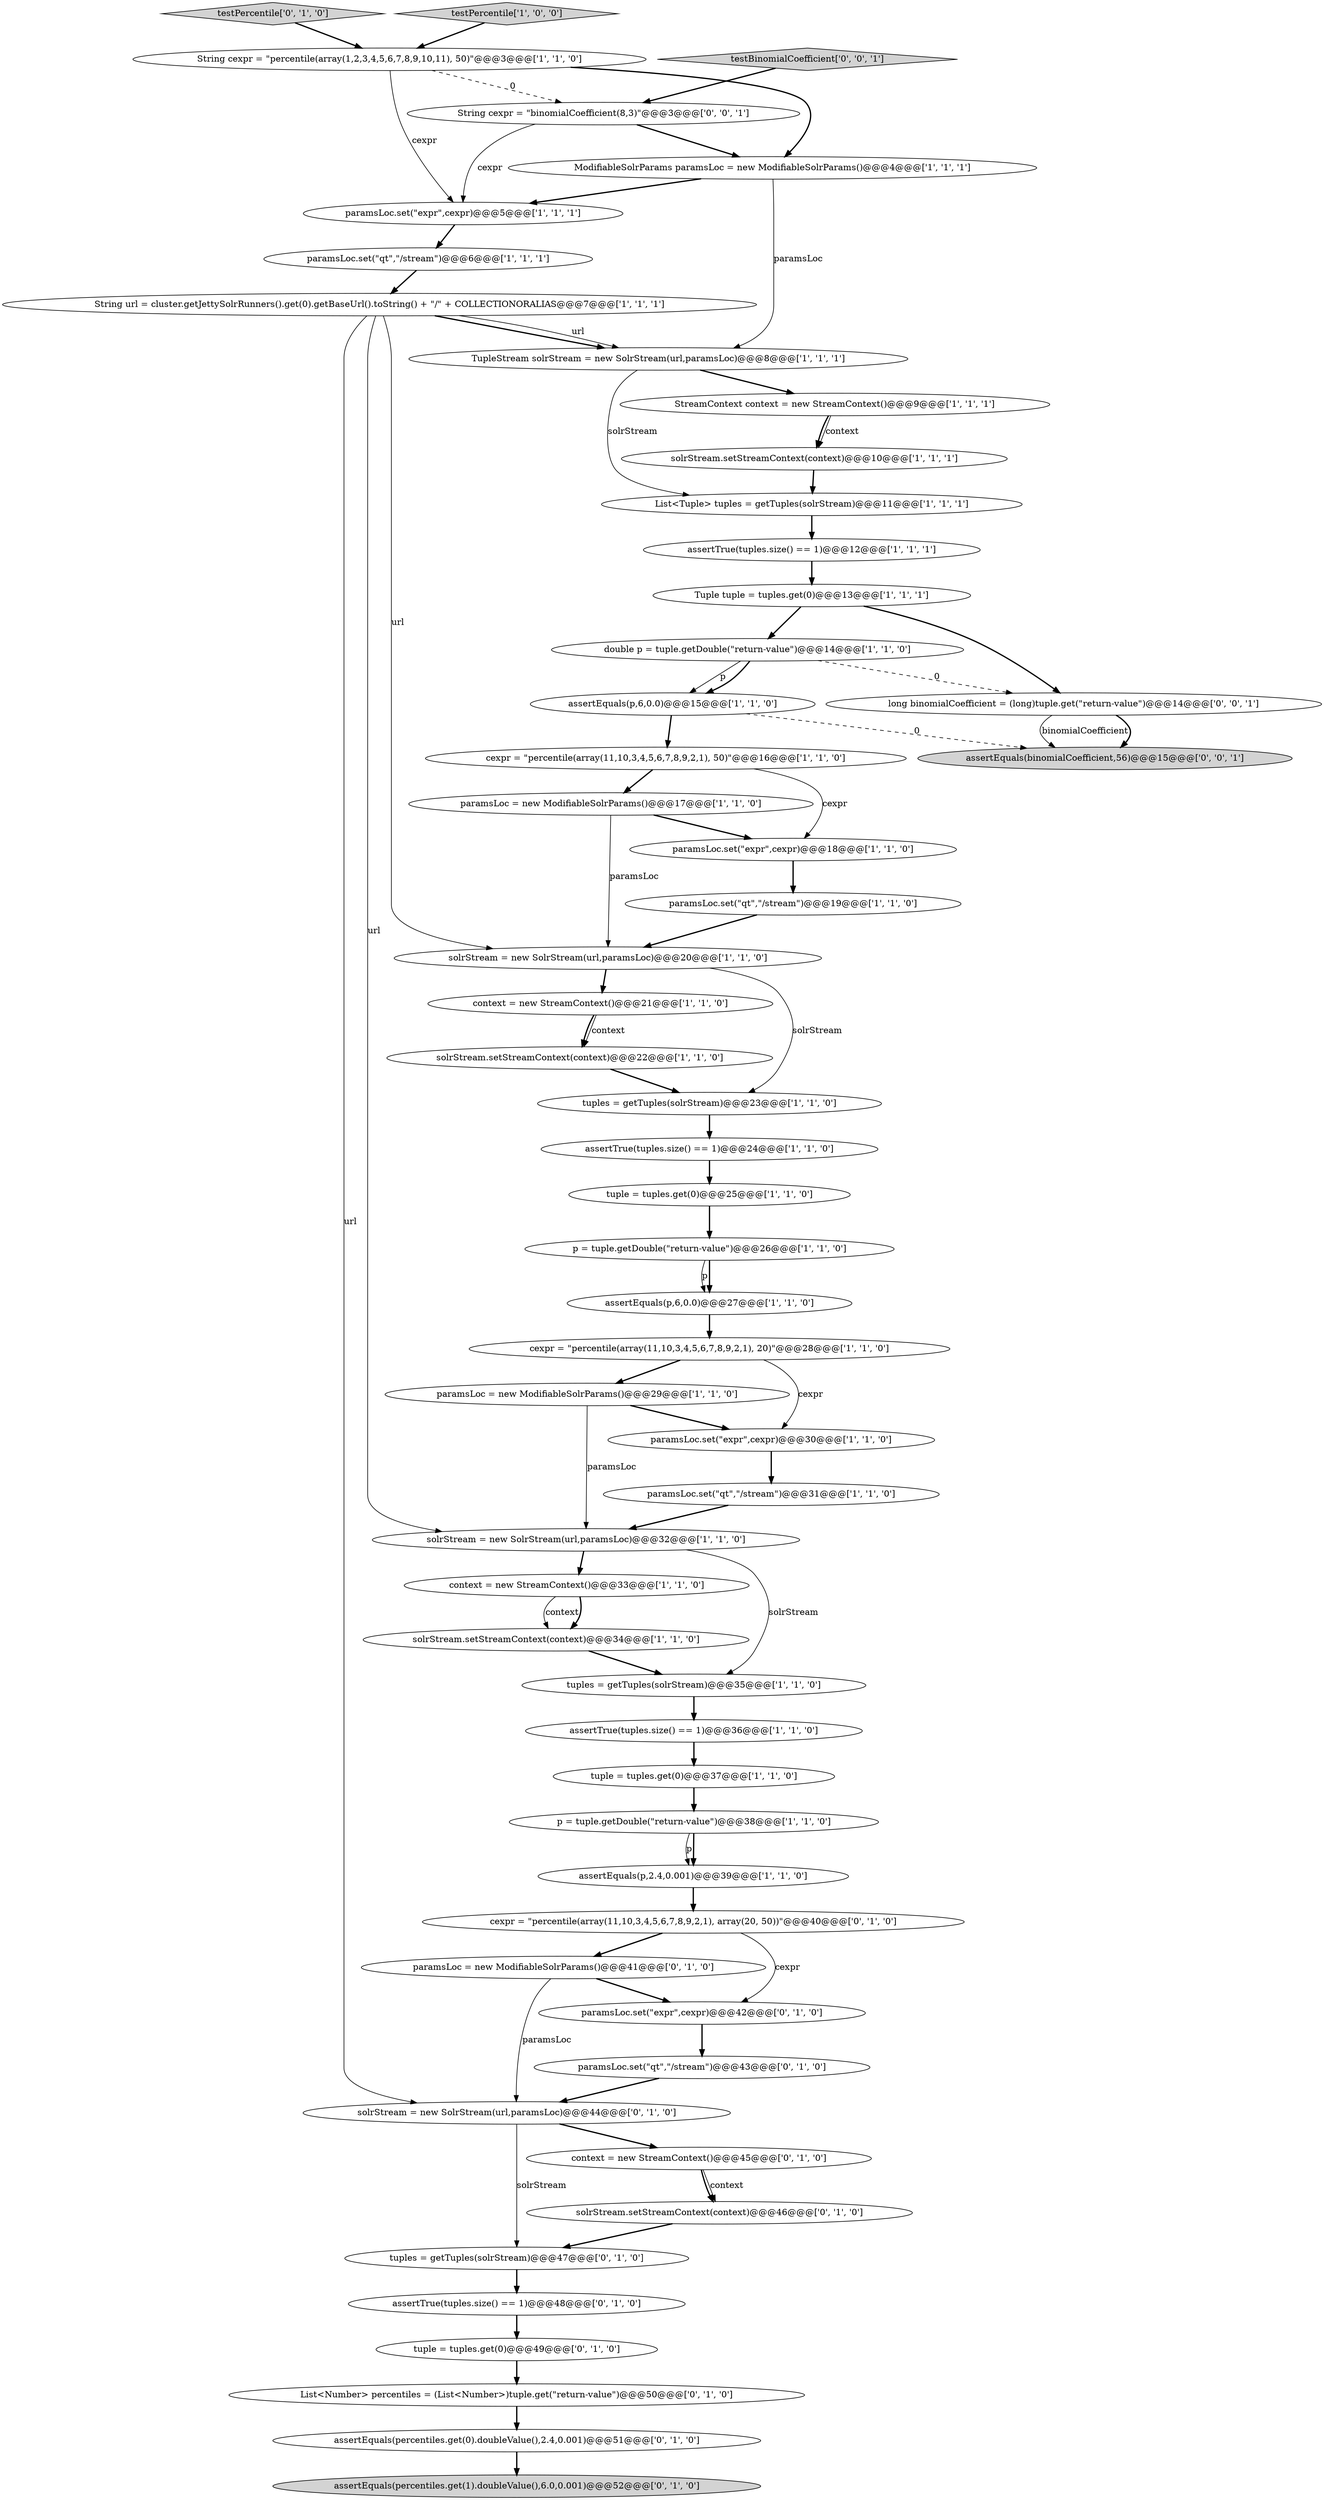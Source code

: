 digraph {
2 [style = filled, label = "assertEquals(p,2.4,0.001)@@@39@@@['1', '1', '0']", fillcolor = white, shape = ellipse image = "AAA0AAABBB1BBB"];
22 [style = filled, label = "paramsLoc.set(\"qt\",\"/stream\")@@@6@@@['1', '1', '1']", fillcolor = white, shape = ellipse image = "AAA0AAABBB1BBB"];
11 [style = filled, label = "List<Tuple> tuples = getTuples(solrStream)@@@11@@@['1', '1', '1']", fillcolor = white, shape = ellipse image = "AAA0AAABBB1BBB"];
0 [style = filled, label = "String url = cluster.getJettySolrRunners().get(0).getBaseUrl().toString() + \"/\" + COLLECTIONORALIAS@@@7@@@['1', '1', '1']", fillcolor = white, shape = ellipse image = "AAA0AAABBB1BBB"];
18 [style = filled, label = "solrStream.setStreamContext(context)@@@34@@@['1', '1', '0']", fillcolor = white, shape = ellipse image = "AAA0AAABBB1BBB"];
33 [style = filled, label = "String cexpr = \"percentile(array(1,2,3,4,5,6,7,8,9,10,11), 50)\"@@@3@@@['1', '1', '0']", fillcolor = white, shape = ellipse image = "AAA0AAABBB1BBB"];
26 [style = filled, label = "cexpr = \"percentile(array(11,10,3,4,5,6,7,8,9,2,1), 20)\"@@@28@@@['1', '1', '0']", fillcolor = white, shape = ellipse image = "AAA0AAABBB1BBB"];
23 [style = filled, label = "tuples = getTuples(solrStream)@@@35@@@['1', '1', '0']", fillcolor = white, shape = ellipse image = "AAA0AAABBB1BBB"];
7 [style = filled, label = "double p = tuple.getDouble(\"return-value\")@@@14@@@['1', '1', '0']", fillcolor = white, shape = ellipse image = "AAA0AAABBB1BBB"];
43 [style = filled, label = "assertEquals(percentiles.get(1).doubleValue(),6.0,0.001)@@@52@@@['0', '1', '0']", fillcolor = lightgray, shape = ellipse image = "AAA1AAABBB2BBB"];
50 [style = filled, label = "assertEquals(percentiles.get(0).doubleValue(),2.4,0.001)@@@51@@@['0', '1', '0']", fillcolor = white, shape = ellipse image = "AAA1AAABBB2BBB"];
17 [style = filled, label = "paramsLoc = new ModifiableSolrParams()@@@17@@@['1', '1', '0']", fillcolor = white, shape = ellipse image = "AAA0AAABBB1BBB"];
37 [style = filled, label = "paramsLoc.set(\"expr\",cexpr)@@@18@@@['1', '1', '0']", fillcolor = white, shape = ellipse image = "AAA0AAABBB1BBB"];
3 [style = filled, label = "TupleStream solrStream = new SolrStream(url,paramsLoc)@@@8@@@['1', '1', '1']", fillcolor = white, shape = ellipse image = "AAA0AAABBB1BBB"];
31 [style = filled, label = "solrStream.setStreamContext(context)@@@10@@@['1', '1', '1']", fillcolor = white, shape = ellipse image = "AAA0AAABBB1BBB"];
41 [style = filled, label = "solrStream = new SolrStream(url,paramsLoc)@@@44@@@['0', '1', '0']", fillcolor = white, shape = ellipse image = "AAA1AAABBB2BBB"];
6 [style = filled, label = "assertEquals(p,6,0.0)@@@15@@@['1', '1', '0']", fillcolor = white, shape = ellipse image = "AAA0AAABBB1BBB"];
42 [style = filled, label = "List<Number> percentiles = (List<Number>)tuple.get(\"return-value\")@@@50@@@['0', '1', '0']", fillcolor = white, shape = ellipse image = "AAA1AAABBB2BBB"];
53 [style = filled, label = "long binomialCoefficient = (long)tuple.get(\"return-value\")@@@14@@@['0', '0', '1']", fillcolor = white, shape = ellipse image = "AAA0AAABBB3BBB"];
40 [style = filled, label = "cexpr = \"percentile(array(11,10,3,4,5,6,7,8,9,2,1), array(20, 50))\"@@@40@@@['0', '1', '0']", fillcolor = white, shape = ellipse image = "AAA1AAABBB2BBB"];
8 [style = filled, label = "assertTrue(tuples.size() == 1)@@@36@@@['1', '1', '0']", fillcolor = white, shape = ellipse image = "AAA0AAABBB1BBB"];
47 [style = filled, label = "context = new StreamContext()@@@45@@@['0', '1', '0']", fillcolor = white, shape = ellipse image = "AAA1AAABBB2BBB"];
19 [style = filled, label = "p = tuple.getDouble(\"return-value\")@@@38@@@['1', '1', '0']", fillcolor = white, shape = ellipse image = "AAA0AAABBB1BBB"];
15 [style = filled, label = "tuple = tuples.get(0)@@@25@@@['1', '1', '0']", fillcolor = white, shape = ellipse image = "AAA0AAABBB1BBB"];
55 [style = filled, label = "String cexpr = \"binomialCoefficient(8,3)\"@@@3@@@['0', '0', '1']", fillcolor = white, shape = ellipse image = "AAA0AAABBB3BBB"];
30 [style = filled, label = "StreamContext context = new StreamContext()@@@9@@@['1', '1', '1']", fillcolor = white, shape = ellipse image = "AAA0AAABBB1BBB"];
29 [style = filled, label = "paramsLoc.set(\"expr\",cexpr)@@@5@@@['1', '1', '1']", fillcolor = white, shape = ellipse image = "AAA0AAABBB1BBB"];
16 [style = filled, label = "paramsLoc.set(\"expr\",cexpr)@@@30@@@['1', '1', '0']", fillcolor = white, shape = ellipse image = "AAA0AAABBB1BBB"];
25 [style = filled, label = "assertEquals(p,6,0.0)@@@27@@@['1', '1', '0']", fillcolor = white, shape = ellipse image = "AAA0AAABBB1BBB"];
28 [style = filled, label = "ModifiableSolrParams paramsLoc = new ModifiableSolrParams()@@@4@@@['1', '1', '1']", fillcolor = white, shape = ellipse image = "AAA0AAABBB1BBB"];
14 [style = filled, label = "tuples = getTuples(solrStream)@@@23@@@['1', '1', '0']", fillcolor = white, shape = ellipse image = "AAA0AAABBB1BBB"];
5 [style = filled, label = "paramsLoc = new ModifiableSolrParams()@@@29@@@['1', '1', '0']", fillcolor = white, shape = ellipse image = "AAA0AAABBB1BBB"];
44 [style = filled, label = "paramsLoc = new ModifiableSolrParams()@@@41@@@['0', '1', '0']", fillcolor = white, shape = ellipse image = "AAA1AAABBB2BBB"];
48 [style = filled, label = "paramsLoc.set(\"expr\",cexpr)@@@42@@@['0', '1', '0']", fillcolor = white, shape = ellipse image = "AAA1AAABBB2BBB"];
12 [style = filled, label = "solrStream.setStreamContext(context)@@@22@@@['1', '1', '0']", fillcolor = white, shape = ellipse image = "AAA0AAABBB1BBB"];
27 [style = filled, label = "context = new StreamContext()@@@33@@@['1', '1', '0']", fillcolor = white, shape = ellipse image = "AAA0AAABBB1BBB"];
13 [style = filled, label = "solrStream = new SolrStream(url,paramsLoc)@@@20@@@['1', '1', '0']", fillcolor = white, shape = ellipse image = "AAA0AAABBB1BBB"];
1 [style = filled, label = "context = new StreamContext()@@@21@@@['1', '1', '0']", fillcolor = white, shape = ellipse image = "AAA0AAABBB1BBB"];
32 [style = filled, label = "Tuple tuple = tuples.get(0)@@@13@@@['1', '1', '1']", fillcolor = white, shape = ellipse image = "AAA0AAABBB1BBB"];
35 [style = filled, label = "paramsLoc.set(\"qt\",\"/stream\")@@@19@@@['1', '1', '0']", fillcolor = white, shape = ellipse image = "AAA0AAABBB1BBB"];
38 [style = filled, label = "assertTrue(tuples.size() == 1)@@@48@@@['0', '1', '0']", fillcolor = white, shape = ellipse image = "AAA1AAABBB2BBB"];
46 [style = filled, label = "paramsLoc.set(\"qt\",\"/stream\")@@@43@@@['0', '1', '0']", fillcolor = white, shape = ellipse image = "AAA1AAABBB2BBB"];
39 [style = filled, label = "tuple = tuples.get(0)@@@49@@@['0', '1', '0']", fillcolor = white, shape = ellipse image = "AAA1AAABBB2BBB"];
21 [style = filled, label = "paramsLoc.set(\"qt\",\"/stream\")@@@31@@@['1', '1', '0']", fillcolor = white, shape = ellipse image = "AAA0AAABBB1BBB"];
36 [style = filled, label = "tuple = tuples.get(0)@@@37@@@['1', '1', '0']", fillcolor = white, shape = ellipse image = "AAA0AAABBB1BBB"];
34 [style = filled, label = "cexpr = \"percentile(array(11,10,3,4,5,6,7,8,9,2,1), 50)\"@@@16@@@['1', '1', '0']", fillcolor = white, shape = ellipse image = "AAA0AAABBB1BBB"];
10 [style = filled, label = "solrStream = new SolrStream(url,paramsLoc)@@@32@@@['1', '1', '0']", fillcolor = white, shape = ellipse image = "AAA0AAABBB1BBB"];
49 [style = filled, label = "testPercentile['0', '1', '0']", fillcolor = lightgray, shape = diamond image = "AAA0AAABBB2BBB"];
20 [style = filled, label = "testPercentile['1', '0', '0']", fillcolor = lightgray, shape = diamond image = "AAA0AAABBB1BBB"];
4 [style = filled, label = "p = tuple.getDouble(\"return-value\")@@@26@@@['1', '1', '0']", fillcolor = white, shape = ellipse image = "AAA0AAABBB1BBB"];
54 [style = filled, label = "testBinomialCoefficient['0', '0', '1']", fillcolor = lightgray, shape = diamond image = "AAA0AAABBB3BBB"];
52 [style = filled, label = "assertEquals(binomialCoefficient,56)@@@15@@@['0', '0', '1']", fillcolor = lightgray, shape = ellipse image = "AAA0AAABBB3BBB"];
51 [style = filled, label = "solrStream.setStreamContext(context)@@@46@@@['0', '1', '0']", fillcolor = white, shape = ellipse image = "AAA1AAABBB2BBB"];
45 [style = filled, label = "tuples = getTuples(solrStream)@@@47@@@['0', '1', '0']", fillcolor = white, shape = ellipse image = "AAA1AAABBB2BBB"];
24 [style = filled, label = "assertTrue(tuples.size() == 1)@@@24@@@['1', '1', '0']", fillcolor = white, shape = ellipse image = "AAA0AAABBB1BBB"];
9 [style = filled, label = "assertTrue(tuples.size() == 1)@@@12@@@['1', '1', '1']", fillcolor = white, shape = ellipse image = "AAA0AAABBB1BBB"];
44->41 [style = solid, label="paramsLoc"];
34->37 [style = solid, label="cexpr"];
45->38 [style = bold, label=""];
17->13 [style = solid, label="paramsLoc"];
26->16 [style = solid, label="cexpr"];
50->43 [style = bold, label=""];
54->55 [style = bold, label=""];
0->41 [style = solid, label="url"];
33->55 [style = dashed, label="0"];
31->11 [style = bold, label=""];
8->36 [style = bold, label=""];
27->18 [style = solid, label="context"];
4->25 [style = solid, label="p"];
7->6 [style = solid, label="p"];
51->45 [style = bold, label=""];
22->0 [style = bold, label=""];
4->25 [style = bold, label=""];
12->14 [style = bold, label=""];
37->35 [style = bold, label=""];
1->12 [style = bold, label=""];
36->19 [style = bold, label=""];
41->47 [style = bold, label=""];
25->26 [style = bold, label=""];
24->15 [style = bold, label=""];
15->4 [style = bold, label=""];
5->10 [style = solid, label="paramsLoc"];
7->6 [style = bold, label=""];
44->48 [style = bold, label=""];
32->53 [style = bold, label=""];
10->27 [style = bold, label=""];
20->33 [style = bold, label=""];
11->9 [style = bold, label=""];
39->42 [style = bold, label=""];
3->30 [style = bold, label=""];
35->13 [style = bold, label=""];
0->3 [style = bold, label=""];
14->24 [style = bold, label=""];
53->52 [style = solid, label="binomialCoefficient"];
42->50 [style = bold, label=""];
0->13 [style = solid, label="url"];
34->17 [style = bold, label=""];
19->2 [style = solid, label="p"];
33->28 [style = bold, label=""];
21->10 [style = bold, label=""];
10->23 [style = solid, label="solrStream"];
47->51 [style = bold, label=""];
30->31 [style = bold, label=""];
7->53 [style = dashed, label="0"];
40->44 [style = bold, label=""];
55->28 [style = bold, label=""];
6->52 [style = dashed, label="0"];
0->10 [style = solid, label="url"];
17->37 [style = bold, label=""];
16->21 [style = bold, label=""];
26->5 [style = bold, label=""];
33->29 [style = solid, label="cexpr"];
28->3 [style = solid, label="paramsLoc"];
3->11 [style = solid, label="solrStream"];
23->8 [style = bold, label=""];
6->34 [style = bold, label=""];
55->29 [style = solid, label="cexpr"];
2->40 [style = bold, label=""];
48->46 [style = bold, label=""];
47->51 [style = solid, label="context"];
27->18 [style = bold, label=""];
13->14 [style = solid, label="solrStream"];
1->12 [style = solid, label="context"];
13->1 [style = bold, label=""];
29->22 [style = bold, label=""];
49->33 [style = bold, label=""];
32->7 [style = bold, label=""];
46->41 [style = bold, label=""];
9->32 [style = bold, label=""];
19->2 [style = bold, label=""];
0->3 [style = solid, label="url"];
5->16 [style = bold, label=""];
41->45 [style = solid, label="solrStream"];
40->48 [style = solid, label="cexpr"];
28->29 [style = bold, label=""];
30->31 [style = solid, label="context"];
18->23 [style = bold, label=""];
38->39 [style = bold, label=""];
53->52 [style = bold, label=""];
}
